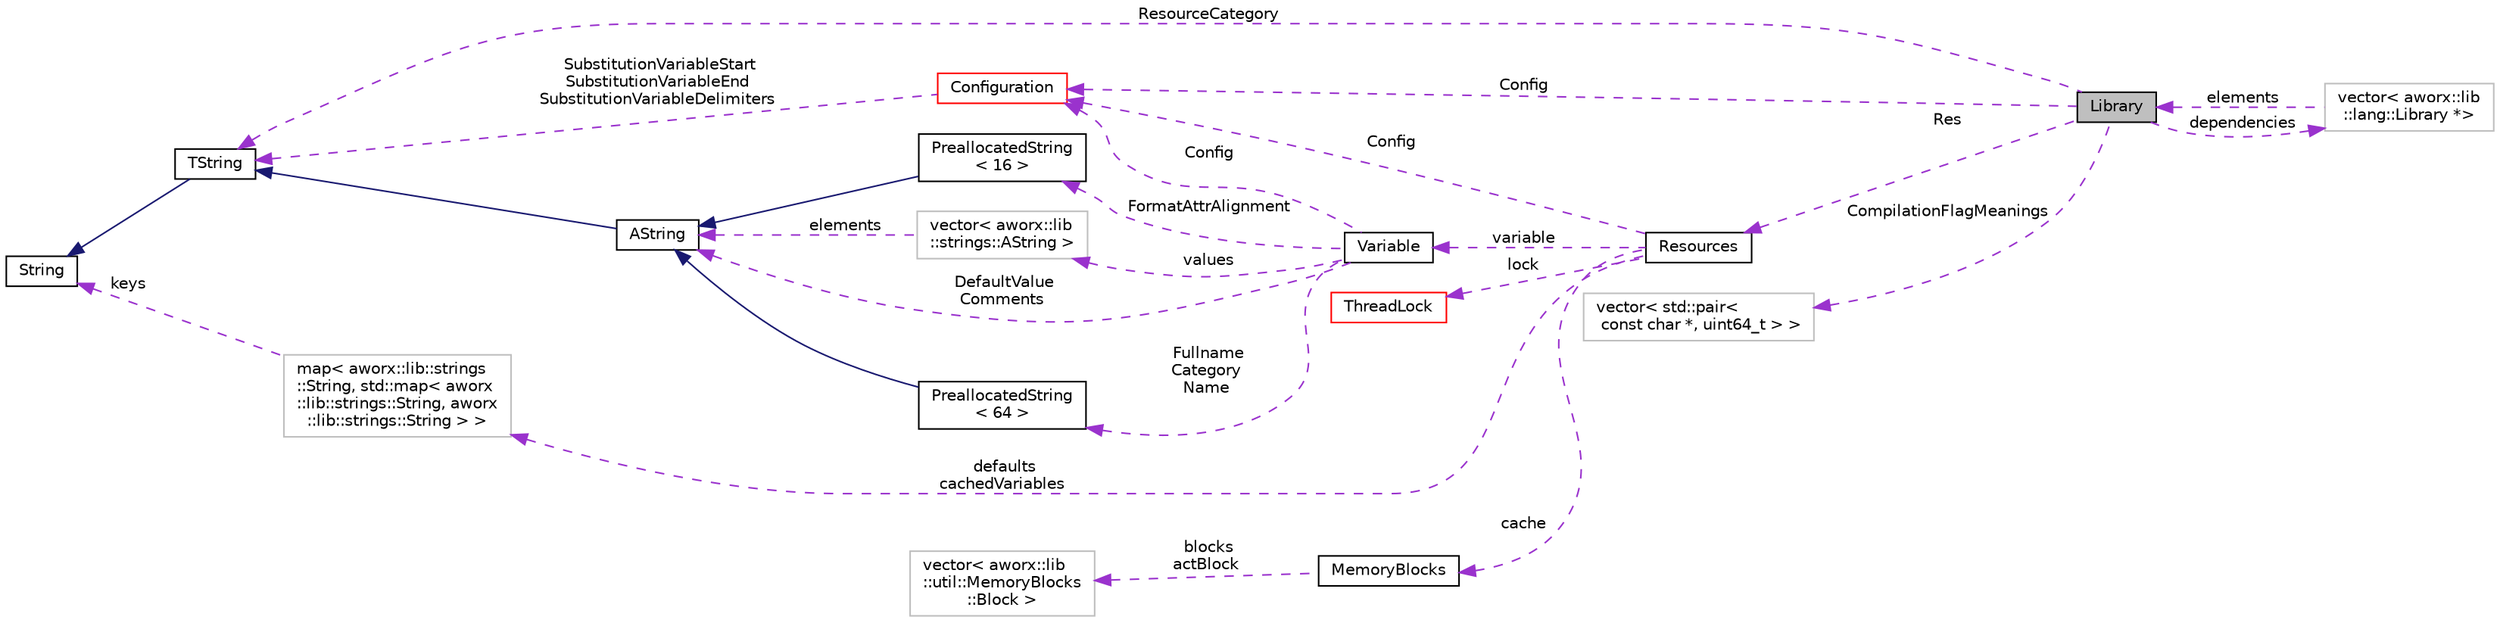 digraph "Library"
{
  edge [fontname="Helvetica",fontsize="10",labelfontname="Helvetica",labelfontsize="10"];
  node [fontname="Helvetica",fontsize="10",shape=record];
  rankdir="LR";
  Node10 [label="Library",height=0.2,width=0.4,color="black", fillcolor="grey75", style="filled", fontcolor="black"];
  Node11 -> Node10 [dir="back",color="darkorchid3",fontsize="10",style="dashed",label=" ResourceCategory" ,fontname="Helvetica"];
  Node11 [label="TString",height=0.2,width=0.4,color="black", fillcolor="white", style="filled",URL="$classaworx_1_1lib_1_1strings_1_1TString.html"];
  Node12 -> Node11 [dir="back",color="midnightblue",fontsize="10",style="solid",fontname="Helvetica"];
  Node12 [label="String",height=0.2,width=0.4,color="black", fillcolor="white", style="filled",URL="$classaworx_1_1lib_1_1strings_1_1String.html"];
  Node13 -> Node10 [dir="back",color="darkorchid3",fontsize="10",style="dashed",label=" Res" ,fontname="Helvetica"];
  Node13 [label="Resources",height=0.2,width=0.4,color="black", fillcolor="white", style="filled",URL="$classaworx_1_1lib_1_1lang_1_1Resources.html"];
  Node14 -> Node13 [dir="back",color="darkorchid3",fontsize="10",style="dashed",label=" cache" ,fontname="Helvetica"];
  Node14 [label="MemoryBlocks",height=0.2,width=0.4,color="black", fillcolor="white", style="filled",URL="$classaworx_1_1lib_1_1util_1_1MemoryBlocks.html"];
  Node15 -> Node14 [dir="back",color="darkorchid3",fontsize="10",style="dashed",label=" blocks\nactBlock" ,fontname="Helvetica"];
  Node15 [label="vector\< aworx::lib\l::util::MemoryBlocks\l::Block \>",height=0.2,width=0.4,color="grey75", fillcolor="white", style="filled"];
  Node17 -> Node13 [dir="back",color="darkorchid3",fontsize="10",style="dashed",label=" variable" ,fontname="Helvetica"];
  Node17 [label="Variable",height=0.2,width=0.4,color="black", fillcolor="white", style="filled",URL="$classaworx_1_1lib_1_1config_1_1Variable.html"];
  Node18 -> Node17 [dir="back",color="darkorchid3",fontsize="10",style="dashed",label=" values" ,fontname="Helvetica"];
  Node18 [label="vector\< aworx::lib\l::strings::AString \>",height=0.2,width=0.4,color="grey75", fillcolor="white", style="filled"];
  Node19 -> Node18 [dir="back",color="darkorchid3",fontsize="10",style="dashed",label=" elements" ,fontname="Helvetica"];
  Node19 [label="AString",height=0.2,width=0.4,color="black", fillcolor="white", style="filled",URL="$classaworx_1_1lib_1_1strings_1_1AString.html"];
  Node11 -> Node19 [dir="back",color="midnightblue",fontsize="10",style="solid",fontname="Helvetica"];
  Node20 -> Node17 [dir="back",color="darkorchid3",fontsize="10",style="dashed",label=" Fullname\nCategory\nName" ,fontname="Helvetica"];
  Node20 [label="PreallocatedString\l\< 64 \>",height=0.2,width=0.4,color="black", fillcolor="white", style="filled",URL="$classaworx_1_1lib_1_1strings_1_1PreallocatedString.html"];
  Node19 -> Node20 [dir="back",color="midnightblue",fontsize="10",style="solid",fontname="Helvetica"];
  Node21 -> Node17 [dir="back",color="darkorchid3",fontsize="10",style="dashed",label=" FormatAttrAlignment" ,fontname="Helvetica"];
  Node21 [label="PreallocatedString\l\< 16 \>",height=0.2,width=0.4,color="black", fillcolor="white", style="filled",URL="$classaworx_1_1lib_1_1strings_1_1PreallocatedString.html"];
  Node19 -> Node21 [dir="back",color="midnightblue",fontsize="10",style="solid",fontname="Helvetica"];
  Node19 -> Node17 [dir="back",color="darkorchid3",fontsize="10",style="dashed",label=" DefaultValue\nComments" ,fontname="Helvetica"];
  Node22 -> Node17 [dir="back",color="darkorchid3",fontsize="10",style="dashed",label=" Config" ,fontname="Helvetica"];
  Node22 [label="Configuration",height=0.2,width=0.4,color="red", fillcolor="white", style="filled",URL="$classaworx_1_1lib_1_1config_1_1Configuration.html"];
  Node11 -> Node22 [dir="back",color="darkorchid3",fontsize="10",style="dashed",label=" SubstitutionVariableStart\nSubstitutionVariableEnd\nSubstitutionVariableDelimiters" ,fontname="Helvetica"];
  Node24 -> Node13 [dir="back",color="darkorchid3",fontsize="10",style="dashed",label=" lock" ,fontname="Helvetica"];
  Node24 [label="ThreadLock",height=0.2,width=0.4,color="red", fillcolor="white", style="filled",URL="$classaworx_1_1lib_1_1threads_1_1ThreadLock.html"];
  Node22 -> Node13 [dir="back",color="darkorchid3",fontsize="10",style="dashed",label=" Config" ,fontname="Helvetica"];
  Node34 -> Node13 [dir="back",color="darkorchid3",fontsize="10",style="dashed",label=" defaults\ncachedVariables" ,fontname="Helvetica"];
  Node34 [label="map\< aworx::lib::strings\l::String, std::map\< aworx\l::lib::strings::String, aworx\l::lib::strings::String \> \>",height=0.2,width=0.4,color="grey75", fillcolor="white", style="filled"];
  Node12 -> Node34 [dir="back",color="darkorchid3",fontsize="10",style="dashed",label=" keys" ,fontname="Helvetica"];
  Node35 -> Node10 [dir="back",color="darkorchid3",fontsize="10",style="dashed",label=" dependencies" ,fontname="Helvetica"];
  Node35 [label="vector\< aworx::lib\l::lang::Library *\>",height=0.2,width=0.4,color="grey75", fillcolor="white", style="filled"];
  Node10 -> Node35 [dir="back",color="darkorchid3",fontsize="10",style="dashed",label=" elements" ,fontname="Helvetica"];
  Node22 -> Node10 [dir="back",color="darkorchid3",fontsize="10",style="dashed",label=" Config" ,fontname="Helvetica"];
  Node36 -> Node10 [dir="back",color="darkorchid3",fontsize="10",style="dashed",label=" CompilationFlagMeanings" ,fontname="Helvetica"];
  Node36 [label="vector\< std::pair\<\l const char *, uint64_t \> \>",height=0.2,width=0.4,color="grey75", fillcolor="white", style="filled"];
}
